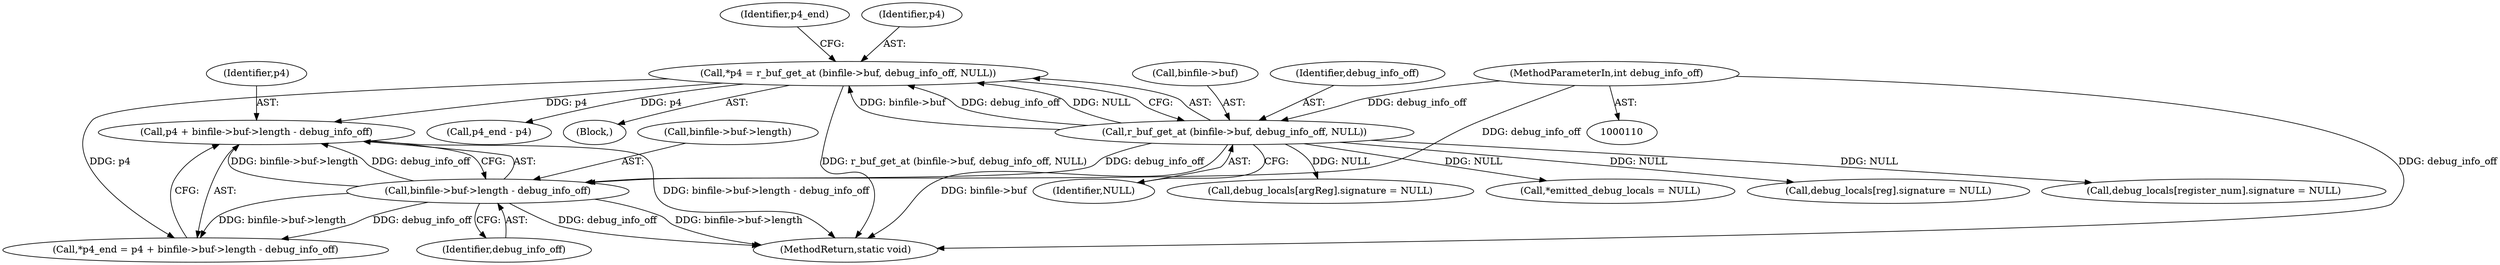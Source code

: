 digraph "0_radare2_ad55822430a03fe075221b543efb434567e9e431@pointer" {
"1000141" [label="(Call,p4 + binfile->buf->length - debug_info_off)"];
"1000130" [label="(Call,*p4 = r_buf_get_at (binfile->buf, debug_info_off, NULL))"];
"1000132" [label="(Call,r_buf_get_at (binfile->buf, debug_info_off, NULL))"];
"1000121" [label="(MethodParameterIn,int debug_info_off)"];
"1000143" [label="(Call,binfile->buf->length - debug_info_off)"];
"1000133" [label="(Call,binfile->buf)"];
"1000143" [label="(Call,binfile->buf->length - debug_info_off)"];
"1000137" [label="(Identifier,NULL)"];
"1000265" [label="(Call,debug_locals[argReg].signature = NULL)"];
"1000168" [label="(Call,*emitted_debug_locals = NULL)"];
"1000141" [label="(Call,p4 + binfile->buf->length - debug_info_off)"];
"1000184" [label="(Call,p4_end - p4)"];
"1000142" [label="(Identifier,p4)"];
"1000140" [label="(Identifier,p4_end)"];
"1000130" [label="(Call,*p4 = r_buf_get_at (binfile->buf, debug_info_off, NULL))"];
"1000144" [label="(Call,binfile->buf->length)"];
"1000375" [label="(Call,debug_locals[reg].signature = NULL)"];
"1000121" [label="(MethodParameterIn,int debug_info_off)"];
"1000139" [label="(Call,*p4_end = p4 + binfile->buf->length - debug_info_off)"];
"1000149" [label="(Identifier,debug_info_off)"];
"1001185" [label="(MethodReturn,static void)"];
"1000132" [label="(Call,r_buf_get_at (binfile->buf, debug_info_off, NULL))"];
"1000122" [label="(Block,)"];
"1000131" [label="(Identifier,p4)"];
"1000594" [label="(Call,debug_locals[register_num].signature = NULL)"];
"1000136" [label="(Identifier,debug_info_off)"];
"1000141" -> "1000139"  [label="AST: "];
"1000141" -> "1000143"  [label="CFG: "];
"1000142" -> "1000141"  [label="AST: "];
"1000143" -> "1000141"  [label="AST: "];
"1000139" -> "1000141"  [label="CFG: "];
"1000141" -> "1001185"  [label="DDG: binfile->buf->length - debug_info_off"];
"1000130" -> "1000141"  [label="DDG: p4"];
"1000143" -> "1000141"  [label="DDG: binfile->buf->length"];
"1000143" -> "1000141"  [label="DDG: debug_info_off"];
"1000130" -> "1000122"  [label="AST: "];
"1000130" -> "1000132"  [label="CFG: "];
"1000131" -> "1000130"  [label="AST: "];
"1000132" -> "1000130"  [label="AST: "];
"1000140" -> "1000130"  [label="CFG: "];
"1000130" -> "1001185"  [label="DDG: r_buf_get_at (binfile->buf, debug_info_off, NULL)"];
"1000132" -> "1000130"  [label="DDG: binfile->buf"];
"1000132" -> "1000130"  [label="DDG: debug_info_off"];
"1000132" -> "1000130"  [label="DDG: NULL"];
"1000130" -> "1000139"  [label="DDG: p4"];
"1000130" -> "1000184"  [label="DDG: p4"];
"1000132" -> "1000137"  [label="CFG: "];
"1000133" -> "1000132"  [label="AST: "];
"1000136" -> "1000132"  [label="AST: "];
"1000137" -> "1000132"  [label="AST: "];
"1000132" -> "1001185"  [label="DDG: binfile->buf"];
"1000121" -> "1000132"  [label="DDG: debug_info_off"];
"1000132" -> "1000143"  [label="DDG: debug_info_off"];
"1000132" -> "1000168"  [label="DDG: NULL"];
"1000132" -> "1000265"  [label="DDG: NULL"];
"1000132" -> "1000375"  [label="DDG: NULL"];
"1000132" -> "1000594"  [label="DDG: NULL"];
"1000121" -> "1000110"  [label="AST: "];
"1000121" -> "1001185"  [label="DDG: debug_info_off"];
"1000121" -> "1000143"  [label="DDG: debug_info_off"];
"1000143" -> "1000149"  [label="CFG: "];
"1000144" -> "1000143"  [label="AST: "];
"1000149" -> "1000143"  [label="AST: "];
"1000143" -> "1001185"  [label="DDG: binfile->buf->length"];
"1000143" -> "1001185"  [label="DDG: debug_info_off"];
"1000143" -> "1000139"  [label="DDG: binfile->buf->length"];
"1000143" -> "1000139"  [label="DDG: debug_info_off"];
}
